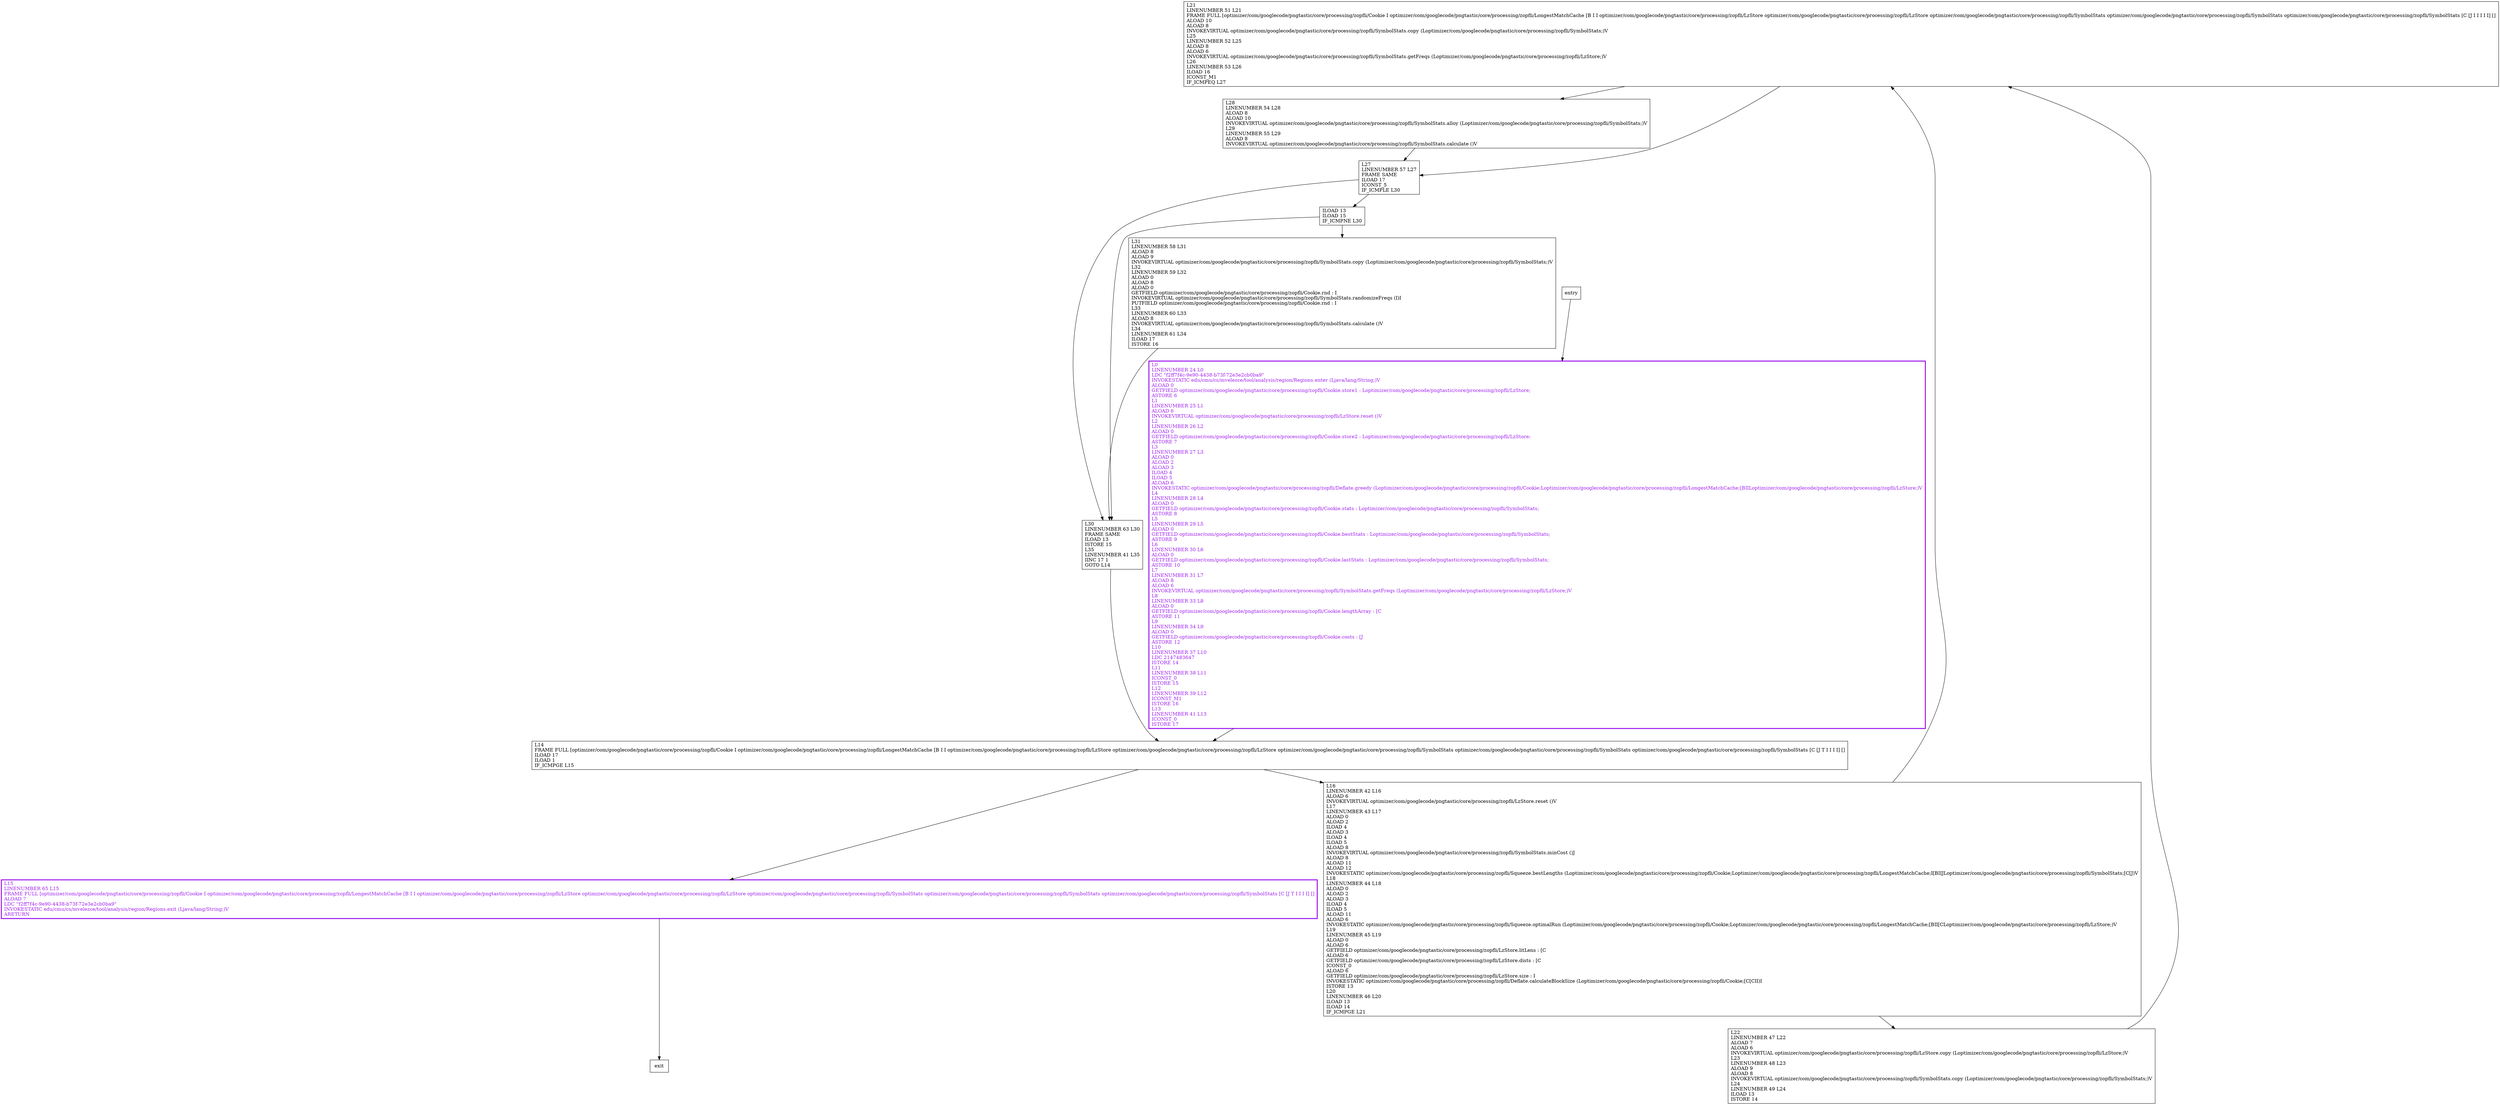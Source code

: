 digraph optimal {
node [shape=record];
416878771 [label="L21\lLINENUMBER 51 L21\lFRAME FULL [optimizer/com/googlecode/pngtastic/core/processing/zopfli/Cookie I optimizer/com/googlecode/pngtastic/core/processing/zopfli/LongestMatchCache [B I I optimizer/com/googlecode/pngtastic/core/processing/zopfli/LzStore optimizer/com/googlecode/pngtastic/core/processing/zopfli/LzStore optimizer/com/googlecode/pngtastic/core/processing/zopfli/SymbolStats optimizer/com/googlecode/pngtastic/core/processing/zopfli/SymbolStats optimizer/com/googlecode/pngtastic/core/processing/zopfli/SymbolStats [C [J I I I I I] []\lALOAD 10\lALOAD 8\lINVOKEVIRTUAL optimizer/com/googlecode/pngtastic/core/processing/zopfli/SymbolStats.copy (Loptimizer/com/googlecode/pngtastic/core/processing/zopfli/SymbolStats;)V\lL25\lLINENUMBER 52 L25\lALOAD 8\lALOAD 6\lINVOKEVIRTUAL optimizer/com/googlecode/pngtastic/core/processing/zopfli/SymbolStats.getFreqs (Loptimizer/com/googlecode/pngtastic/core/processing/zopfli/LzStore;)V\lL26\lLINENUMBER 53 L26\lILOAD 16\lICONST_M1\lIF_ICMPEQ L27\l"];
650859015 [label="L15\lLINENUMBER 65 L15\lFRAME FULL [optimizer/com/googlecode/pngtastic/core/processing/zopfli/Cookie I optimizer/com/googlecode/pngtastic/core/processing/zopfli/LongestMatchCache [B I I optimizer/com/googlecode/pngtastic/core/processing/zopfli/LzStore optimizer/com/googlecode/pngtastic/core/processing/zopfli/LzStore optimizer/com/googlecode/pngtastic/core/processing/zopfli/SymbolStats optimizer/com/googlecode/pngtastic/core/processing/zopfli/SymbolStats optimizer/com/googlecode/pngtastic/core/processing/zopfli/SymbolStats [C [J T I I I I] []\lALOAD 7\lLDC \"f2ff7f4c-9e90-4438-b73f-72e3e2cb0ba9\"\lINVOKESTATIC edu/cmu/cs/mvelezce/tool/analysis/region/Regions.exit (Ljava/lang/String;)V\lARETURN\l"];
511357840 [label="L22\lLINENUMBER 47 L22\lALOAD 7\lALOAD 6\lINVOKEVIRTUAL optimizer/com/googlecode/pngtastic/core/processing/zopfli/LzStore.copy (Loptimizer/com/googlecode/pngtastic/core/processing/zopfli/LzStore;)V\lL23\lLINENUMBER 48 L23\lALOAD 9\lALOAD 8\lINVOKEVIRTUAL optimizer/com/googlecode/pngtastic/core/processing/zopfli/SymbolStats.copy (Loptimizer/com/googlecode/pngtastic/core/processing/zopfli/SymbolStats;)V\lL24\lLINENUMBER 49 L24\lILOAD 13\lISTORE 14\l"];
2004305265 [label="L28\lLINENUMBER 54 L28\lALOAD 8\lALOAD 10\lINVOKEVIRTUAL optimizer/com/googlecode/pngtastic/core/processing/zopfli/SymbolStats.alloy (Loptimizer/com/googlecode/pngtastic/core/processing/zopfli/SymbolStats;)V\lL29\lLINENUMBER 55 L29\lALOAD 8\lINVOKEVIRTUAL optimizer/com/googlecode/pngtastic/core/processing/zopfli/SymbolStats.calculate ()V\l"];
790432700 [label="L14\lFRAME FULL [optimizer/com/googlecode/pngtastic/core/processing/zopfli/Cookie I optimizer/com/googlecode/pngtastic/core/processing/zopfli/LongestMatchCache [B I I optimizer/com/googlecode/pngtastic/core/processing/zopfli/LzStore optimizer/com/googlecode/pngtastic/core/processing/zopfli/LzStore optimizer/com/googlecode/pngtastic/core/processing/zopfli/SymbolStats optimizer/com/googlecode/pngtastic/core/processing/zopfli/SymbolStats optimizer/com/googlecode/pngtastic/core/processing/zopfli/SymbolStats [C [J T I I I I] []\lILOAD 17\lILOAD 1\lIF_ICMPGE L15\l"];
662409124 [label="L30\lLINENUMBER 63 L30\lFRAME SAME\lILOAD 13\lISTORE 15\lL35\lLINENUMBER 41 L35\lIINC 17 1\lGOTO L14\l"];
1650299186 [label="L27\lLINENUMBER 57 L27\lFRAME SAME\lILOAD 17\lICONST_5\lIF_ICMPLE L30\l"];
1825984232 [label="ILOAD 13\lILOAD 15\lIF_ICMPNE L30\l"];
1644987969 [label="L31\lLINENUMBER 58 L31\lALOAD 8\lALOAD 9\lINVOKEVIRTUAL optimizer/com/googlecode/pngtastic/core/processing/zopfli/SymbolStats.copy (Loptimizer/com/googlecode/pngtastic/core/processing/zopfli/SymbolStats;)V\lL32\lLINENUMBER 59 L32\lALOAD 0\lALOAD 8\lALOAD 0\lGETFIELD optimizer/com/googlecode/pngtastic/core/processing/zopfli/Cookie.rnd : I\lINVOKEVIRTUAL optimizer/com/googlecode/pngtastic/core/processing/zopfli/SymbolStats.randomizeFreqs (I)I\lPUTFIELD optimizer/com/googlecode/pngtastic/core/processing/zopfli/Cookie.rnd : I\lL33\lLINENUMBER 60 L33\lALOAD 8\lINVOKEVIRTUAL optimizer/com/googlecode/pngtastic/core/processing/zopfli/SymbolStats.calculate ()V\lL34\lLINENUMBER 61 L34\lILOAD 17\lISTORE 16\l"];
1699511597 [label="L0\lLINENUMBER 24 L0\lLDC \"f2ff7f4c-9e90-4438-b73f-72e3e2cb0ba9\"\lINVOKESTATIC edu/cmu/cs/mvelezce/tool/analysis/region/Regions.enter (Ljava/lang/String;)V\lALOAD 0\lGETFIELD optimizer/com/googlecode/pngtastic/core/processing/zopfli/Cookie.store1 : Loptimizer/com/googlecode/pngtastic/core/processing/zopfli/LzStore;\lASTORE 6\lL1\lLINENUMBER 25 L1\lALOAD 6\lINVOKEVIRTUAL optimizer/com/googlecode/pngtastic/core/processing/zopfli/LzStore.reset ()V\lL2\lLINENUMBER 26 L2\lALOAD 0\lGETFIELD optimizer/com/googlecode/pngtastic/core/processing/zopfli/Cookie.store2 : Loptimizer/com/googlecode/pngtastic/core/processing/zopfli/LzStore;\lASTORE 7\lL3\lLINENUMBER 27 L3\lALOAD 0\lALOAD 2\lALOAD 3\lILOAD 4\lILOAD 5\lALOAD 6\lINVOKESTATIC optimizer/com/googlecode/pngtastic/core/processing/zopfli/Deflate.greedy (Loptimizer/com/googlecode/pngtastic/core/processing/zopfli/Cookie;Loptimizer/com/googlecode/pngtastic/core/processing/zopfli/LongestMatchCache;[BIILoptimizer/com/googlecode/pngtastic/core/processing/zopfli/LzStore;)V\lL4\lLINENUMBER 28 L4\lALOAD 0\lGETFIELD optimizer/com/googlecode/pngtastic/core/processing/zopfli/Cookie.stats : Loptimizer/com/googlecode/pngtastic/core/processing/zopfli/SymbolStats;\lASTORE 8\lL5\lLINENUMBER 29 L5\lALOAD 0\lGETFIELD optimizer/com/googlecode/pngtastic/core/processing/zopfli/Cookie.bestStats : Loptimizer/com/googlecode/pngtastic/core/processing/zopfli/SymbolStats;\lASTORE 9\lL6\lLINENUMBER 30 L6\lALOAD 0\lGETFIELD optimizer/com/googlecode/pngtastic/core/processing/zopfli/Cookie.lastStats : Loptimizer/com/googlecode/pngtastic/core/processing/zopfli/SymbolStats;\lASTORE 10\lL7\lLINENUMBER 31 L7\lALOAD 8\lALOAD 6\lINVOKEVIRTUAL optimizer/com/googlecode/pngtastic/core/processing/zopfli/SymbolStats.getFreqs (Loptimizer/com/googlecode/pngtastic/core/processing/zopfli/LzStore;)V\lL8\lLINENUMBER 33 L8\lALOAD 0\lGETFIELD optimizer/com/googlecode/pngtastic/core/processing/zopfli/Cookie.lengthArray : [C\lASTORE 11\lL9\lLINENUMBER 34 L9\lALOAD 0\lGETFIELD optimizer/com/googlecode/pngtastic/core/processing/zopfli/Cookie.costs : [J\lASTORE 12\lL10\lLINENUMBER 37 L10\lLDC 2147483647\lISTORE 14\lL11\lLINENUMBER 38 L11\lICONST_0\lISTORE 15\lL12\lLINENUMBER 39 L12\lICONST_M1\lISTORE 16\lL13\lLINENUMBER 41 L13\lICONST_0\lISTORE 17\l"];
356519935 [label="L16\lLINENUMBER 42 L16\lALOAD 6\lINVOKEVIRTUAL optimizer/com/googlecode/pngtastic/core/processing/zopfli/LzStore.reset ()V\lL17\lLINENUMBER 43 L17\lALOAD 0\lALOAD 2\lILOAD 4\lALOAD 3\lILOAD 4\lILOAD 5\lALOAD 8\lINVOKEVIRTUAL optimizer/com/googlecode/pngtastic/core/processing/zopfli/SymbolStats.minCost ()J\lALOAD 8\lALOAD 11\lALOAD 12\lINVOKESTATIC optimizer/com/googlecode/pngtastic/core/processing/zopfli/Squeeze.bestLengths (Loptimizer/com/googlecode/pngtastic/core/processing/zopfli/Cookie;Loptimizer/com/googlecode/pngtastic/core/processing/zopfli/LongestMatchCache;I[BIIJLoptimizer/com/googlecode/pngtastic/core/processing/zopfli/SymbolStats;[C[J)V\lL18\lLINENUMBER 44 L18\lALOAD 0\lALOAD 2\lALOAD 3\lILOAD 4\lILOAD 5\lALOAD 11\lALOAD 6\lINVOKESTATIC optimizer/com/googlecode/pngtastic/core/processing/zopfli/Squeeze.optimalRun (Loptimizer/com/googlecode/pngtastic/core/processing/zopfli/Cookie;Loptimizer/com/googlecode/pngtastic/core/processing/zopfli/LongestMatchCache;[BII[CLoptimizer/com/googlecode/pngtastic/core/processing/zopfli/LzStore;)V\lL19\lLINENUMBER 45 L19\lALOAD 0\lALOAD 6\lGETFIELD optimizer/com/googlecode/pngtastic/core/processing/zopfli/LzStore.litLens : [C\lALOAD 6\lGETFIELD optimizer/com/googlecode/pngtastic/core/processing/zopfli/LzStore.dists : [C\lICONST_0\lALOAD 6\lGETFIELD optimizer/com/googlecode/pngtastic/core/processing/zopfli/LzStore.size : I\lINVOKESTATIC optimizer/com/googlecode/pngtastic/core/processing/zopfli/Deflate.calculateBlockSize (Loptimizer/com/googlecode/pngtastic/core/processing/zopfli/Cookie;[C[CII)I\lISTORE 13\lL20\lLINENUMBER 46 L20\lILOAD 13\lILOAD 14\lIF_ICMPGE L21\l"];
entry;
exit;
650859015 -> exit;
662409124 -> 790432700;
1650299186 -> 662409124;
1650299186 -> 1825984232;
416878771 -> 2004305265;
416878771 -> 1650299186;
entry -> 1699511597;
511357840 -> 416878771;
2004305265 -> 1650299186;
790432700 -> 650859015;
790432700 -> 356519935;
1825984232 -> 662409124;
1825984232 -> 1644987969;
1644987969 -> 662409124;
1699511597 -> 790432700;
356519935 -> 416878771;
356519935 -> 511357840;
650859015[fontcolor="purple", penwidth=3, color="purple"];
1699511597[fontcolor="purple", penwidth=3, color="purple"];
}
